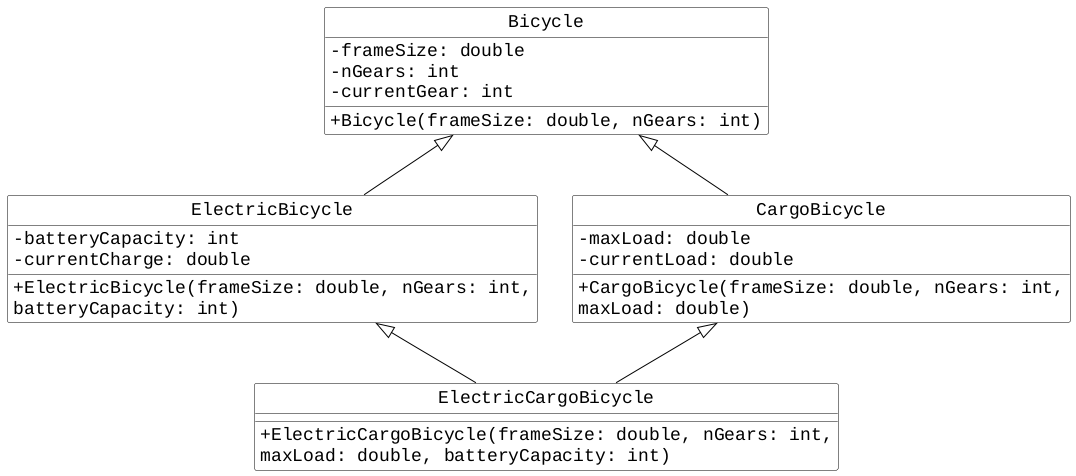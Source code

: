 @startuml
skinparam classbackgroundcolor #ffffff
skinparam classarrowcolor #000000
skinparam classdiamondbackgroundcolor #ffffff
skinparam classdiamondbordercolor #000000
skinparam classbordercolor #000000
skinparam classfontsize 18
skinparam classfontname "Liberation Mono"
skinparam classattributefontsize 18
skinparam classattributefontname "Liberation Mono"
skinparam classAttributeIconSize 0
hide circle

class Bicycle {
    - frameSize: double
    - nGears: int
    - currentGear: int
    
    + Bicycle(frameSize: double, nGears: int)
    
}

class ElectricBicycle extends Bicycle {
    - batteryCapacity: int
    - currentCharge: double
    
    + ElectricBicycle(frameSize: double, nGears: int,
       batteryCapacity: int)
}

class CargoBicycle extends Bicycle {
    - maxLoad: double
    - currentLoad: double
    
    + CargoBicycle(frameSize: double, nGears: int,
        maxLoad: double)
}

class ElectricCargoBicycle extends ElectricBicycle, CargoBicycle {
    + ElectricCargoBicycle(frameSize: double, nGears: int,
        maxLoad: double, batteryCapacity: int)
}
@enduml
